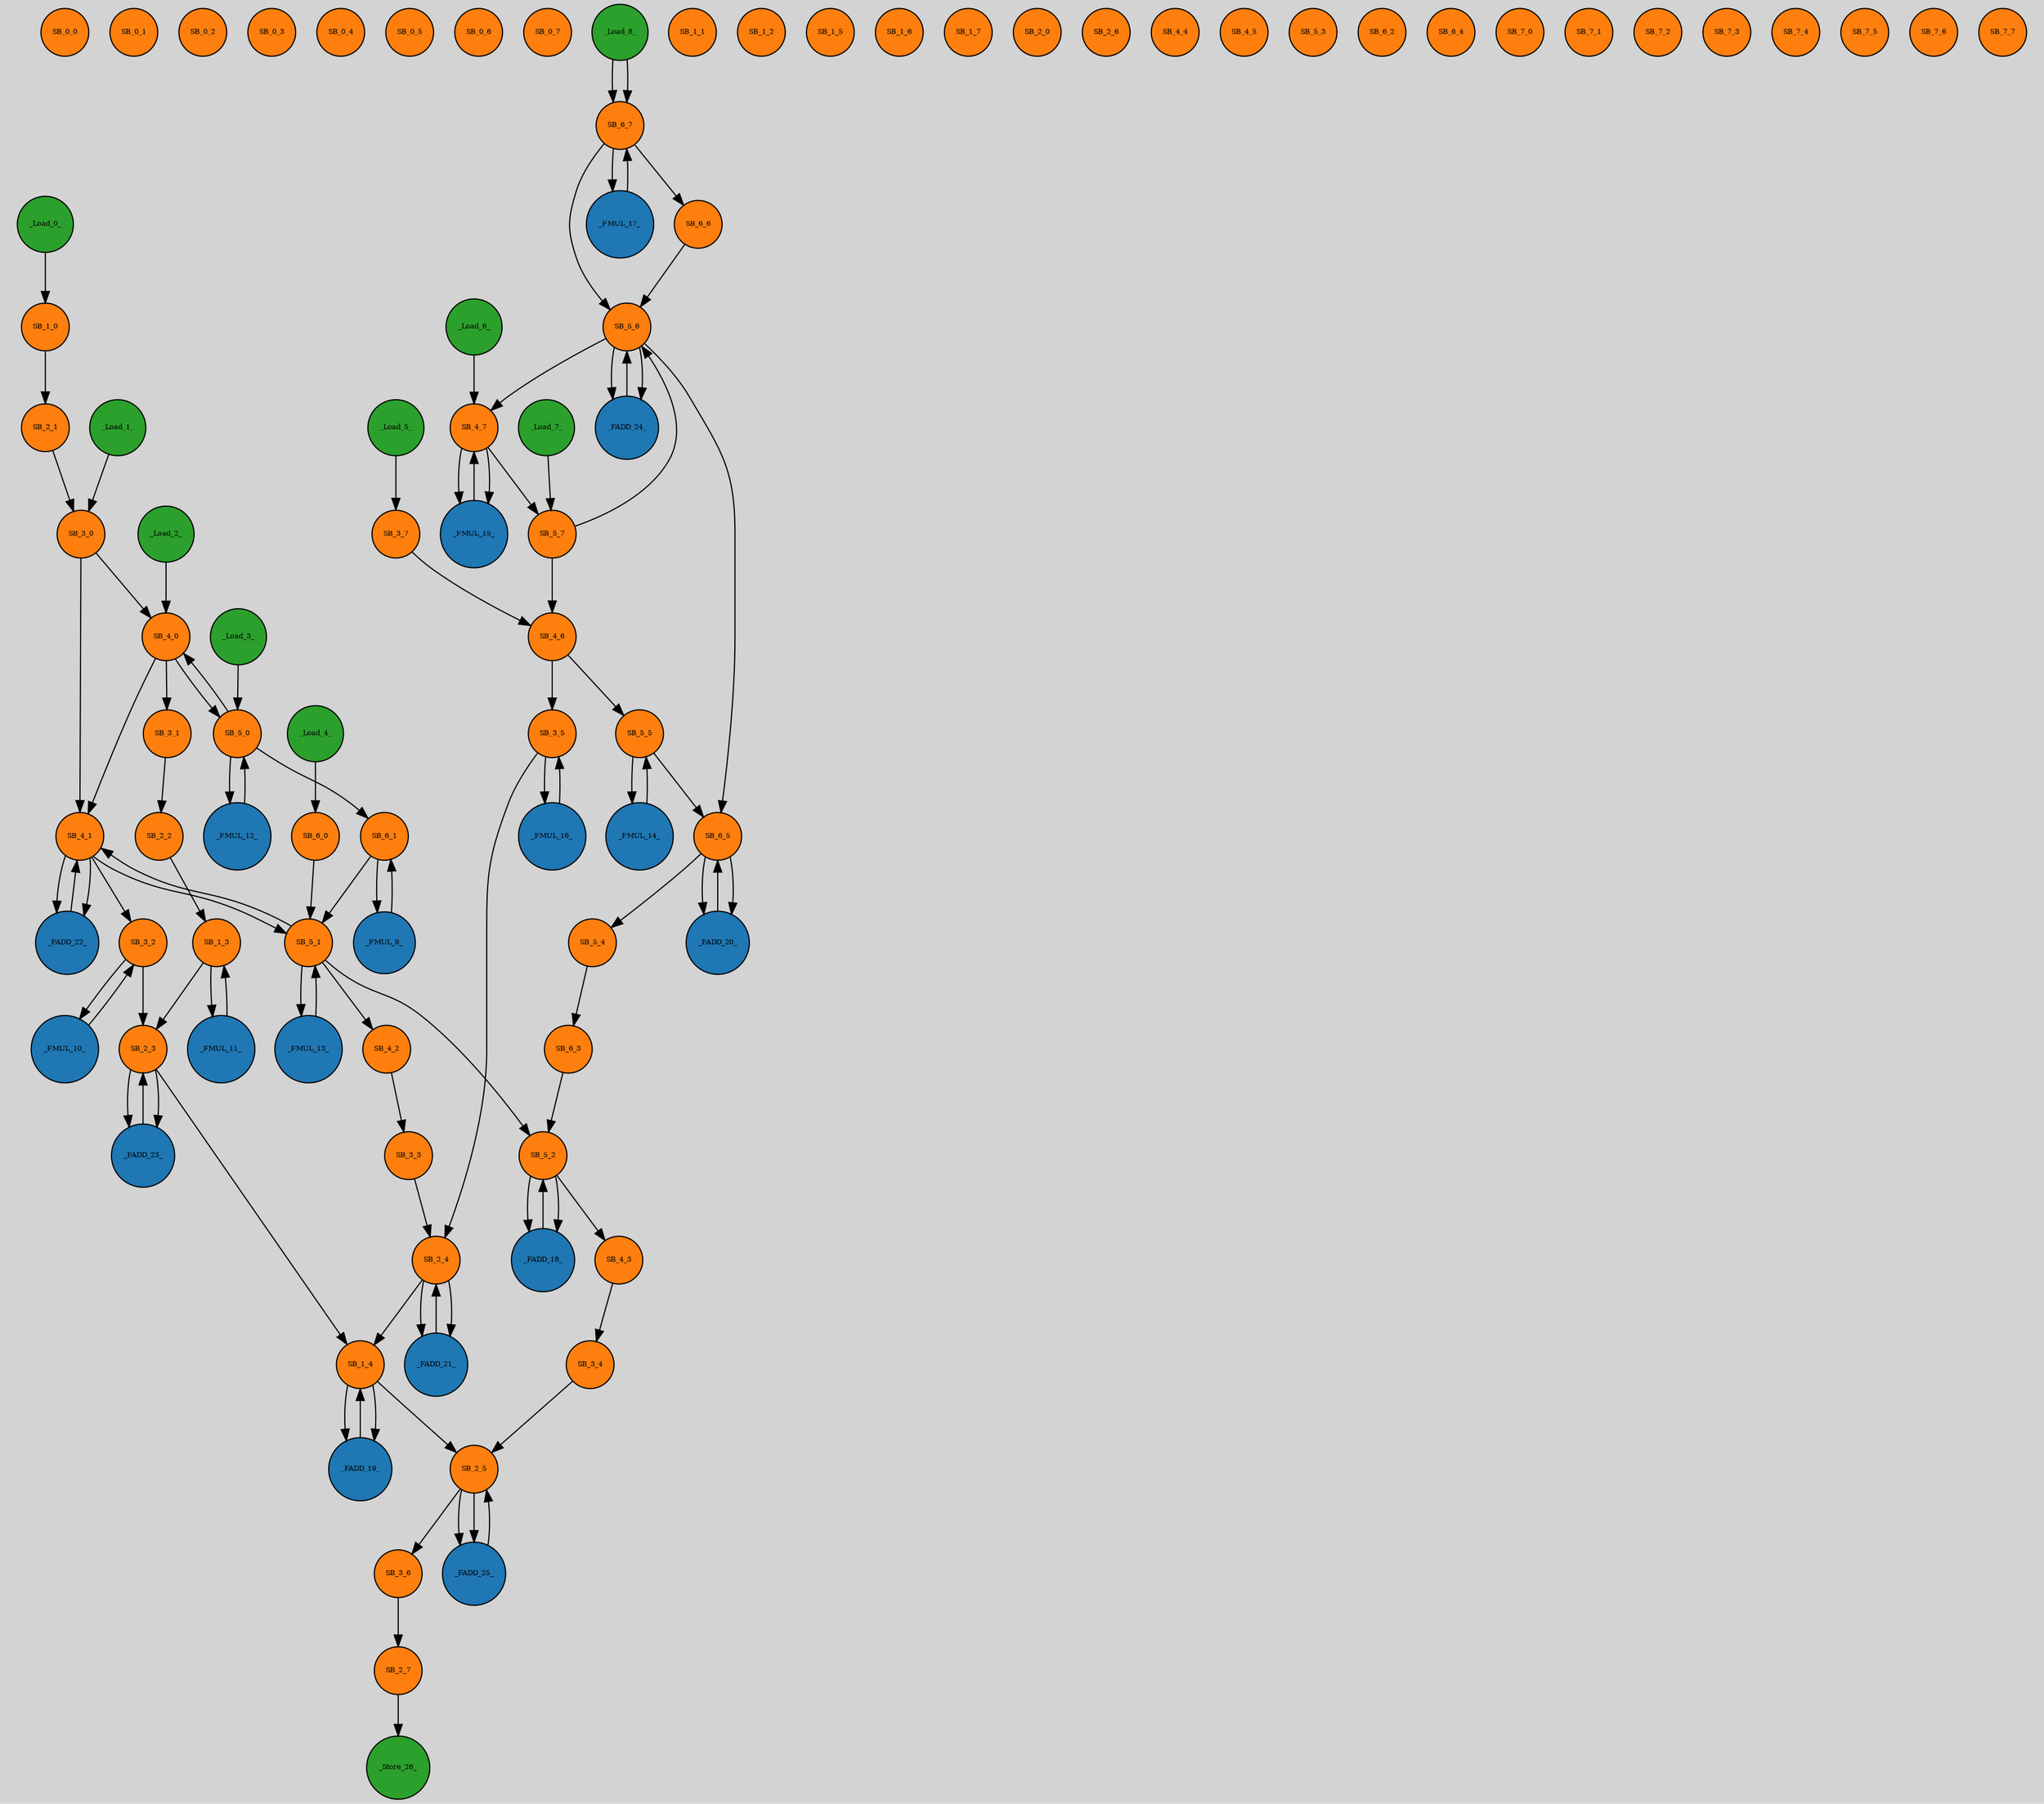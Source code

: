 digraph {
graph [pad="0.212,0.055" bgcolor=lightgray]
node [style=filled]
SB_0_0 [shape="circle" fontsize=6 fillcolor="#ff7f0e" pos="2,0!"]
SB_0_1 [shape="circle" fontsize=6 fillcolor="#ff7f0e" pos="4,0!"]
SB_0_2 [shape="circle" fontsize=6 fillcolor="#ff7f0e" pos="6,0!"]
SB_0_3 [shape="circle" fontsize=6 fillcolor="#ff7f0e" pos="8,0!"]
SB_0_4 [shape="circle" fontsize=6 fillcolor="#ff7f0e" pos="10,0!"]
SB_0_5 [shape="circle" fontsize=6 fillcolor="#ff7f0e" pos="12,0!"]
SB_0_6 [shape="circle" fontsize=6 fillcolor="#ff7f0e" pos="14,0!"]
SB_0_7 [shape="circle" fontsize=6 fillcolor="#ff7f0e" pos="16,0!"]
SB_1_0 [shape="circle" fontsize=6 fillcolor="#ff7f0e" pos="2,-2!"]
SB_1_1 [shape="circle" fontsize=6 fillcolor="#ff7f0e" pos="4,-2!"]
SB_1_2 [shape="circle" fontsize=6 fillcolor="#ff7f0e" pos="6,-2!"]
SB_1_3 [shape="circle" fontsize=6 fillcolor="#ff7f0e" pos="8,-2!"]
SB_1_4 [shape="circle" fontsize=6 fillcolor="#ff7f0e" pos="10,-2!"]
SB_1_5 [shape="circle" fontsize=6 fillcolor="#ff7f0e" pos="12,-2!"]
SB_1_6 [shape="circle" fontsize=6 fillcolor="#ff7f0e" pos="14,-2!"]
SB_1_7 [shape="circle" fontsize=6 fillcolor="#ff7f0e" pos="16,-2!"]
SB_2_0 [shape="circle" fontsize=6 fillcolor="#ff7f0e" pos="2,-4!"]
SB_2_1 [shape="circle" fontsize=6 fillcolor="#ff7f0e" pos="4,-4!"]
SB_2_2 [shape="circle" fontsize=6 fillcolor="#ff7f0e" pos="6,-4!"]
SB_2_3 [shape="circle" fontsize=6 fillcolor="#ff7f0e" pos="8,-4!"]
SB_2_4 [shape="circle" fontsize=6 fillcolor="#ff7f0e" pos="10,-4!"]
SB_2_5 [shape="circle" fontsize=6 fillcolor="#ff7f0e" pos="12,-4!"]
SB_2_6 [shape="circle" fontsize=6 fillcolor="#ff7f0e" pos="14,-4!"]
SB_2_7 [shape="circle" fontsize=6 fillcolor="#ff7f0e" pos="16,-4!"]
SB_3_0 [shape="circle" fontsize=6 fillcolor="#ff7f0e" pos="2,-6!"]
SB_3_1 [shape="circle" fontsize=6 fillcolor="#ff7f0e" pos="4,-6!"]
SB_3_2 [shape="circle" fontsize=6 fillcolor="#ff7f0e" pos="6,-6!"]
SB_3_3 [shape="circle" fontsize=6 fillcolor="#ff7f0e" pos="8,-6!"]
SB_3_4 [shape="circle" fontsize=6 fillcolor="#ff7f0e" pos="10,-6!"]
SB_3_5 [shape="circle" fontsize=6 fillcolor="#ff7f0e" pos="12,-6!"]
SB_3_6 [shape="circle" fontsize=6 fillcolor="#ff7f0e" pos="14,-6!"]
SB_3_7 [shape="circle" fontsize=6 fillcolor="#ff7f0e" pos="16,-6!"]
SB_4_0 [shape="circle" fontsize=6 fillcolor="#ff7f0e" pos="2,-8!"]
SB_4_1 [shape="circle" fontsize=6 fillcolor="#ff7f0e" pos="4,-8!"]
SB_4_2 [shape="circle" fontsize=6 fillcolor="#ff7f0e" pos="6,-8!"]
SB_4_3 [shape="circle" fontsize=6 fillcolor="#ff7f0e" pos="8,-8!"]
SB_4_4 [shape="circle" fontsize=6 fillcolor="#ff7f0e" pos="10,-8!"]
SB_4_5 [shape="circle" fontsize=6 fillcolor="#ff7f0e" pos="12,-8!"]
SB_4_6 [shape="circle" fontsize=6 fillcolor="#ff7f0e" pos="14,-8!"]
SB_4_7 [shape="circle" fontsize=6 fillcolor="#ff7f0e" pos="16,-8!"]
SB_5_0 [shape="circle" fontsize=6 fillcolor="#ff7f0e" pos="2,-10!"]
SB_5_1 [shape="circle" fontsize=6 fillcolor="#ff7f0e" pos="4,-10!"]
SB_5_2 [shape="circle" fontsize=6 fillcolor="#ff7f0e" pos="6,-10!"]
SB_5_3 [shape="circle" fontsize=6 fillcolor="#ff7f0e" pos="8,-10!"]
SB_5_4 [shape="circle" fontsize=6 fillcolor="#ff7f0e" pos="10,-10!"]
SB_5_5 [shape="circle" fontsize=6 fillcolor="#ff7f0e" pos="12,-10!"]
SB_5_6 [shape="circle" fontsize=6 fillcolor="#ff7f0e" pos="14,-10!"]
SB_5_7 [shape="circle" fontsize=6 fillcolor="#ff7f0e" pos="16,-10!"]
SB_6_0 [shape="circle" fontsize=6 fillcolor="#ff7f0e" pos="2,-12!"]
SB_6_1 [shape="circle" fontsize=6 fillcolor="#ff7f0e" pos="4,-12!"]
SB_6_2 [shape="circle" fontsize=6 fillcolor="#ff7f0e" pos="6,-12!"]
SB_6_3 [shape="circle" fontsize=6 fillcolor="#ff7f0e" pos="8,-12!"]
SB_6_4 [shape="circle" fontsize=6 fillcolor="#ff7f0e" pos="10,-12!"]
SB_6_5 [shape="circle" fontsize=6 fillcolor="#ff7f0e" pos="12,-12!"]
SB_6_6 [shape="circle" fontsize=6 fillcolor="#ff7f0e" pos="14,-12!"]
SB_6_7 [shape="circle" fontsize=6 fillcolor="#ff7f0e" pos="16,-12!"]
SB_7_0 [shape="circle" fontsize=6 fillcolor="#ff7f0e" pos="2,-14!"]
SB_7_1 [shape="circle" fontsize=6 fillcolor="#ff7f0e" pos="4,-14!"]
SB_7_2 [shape="circle" fontsize=6 fillcolor="#ff7f0e" pos="6,-14!"]
SB_7_3 [shape="circle" fontsize=6 fillcolor="#ff7f0e" pos="8,-14!"]
SB_7_4 [shape="circle" fontsize=6 fillcolor="#ff7f0e" pos="10,-14!"]
SB_7_5 [shape="circle" fontsize=6 fillcolor="#ff7f0e" pos="12,-14!"]
SB_7_6 [shape="circle" fontsize=6 fillcolor="#ff7f0e" pos="14,-14!"]
SB_7_7 [shape="circle" fontsize=6 fillcolor="#ff7f0e" pos="16,-14!"]
_FADD_18_ [shape="circle" fontsize=6 fillcolor="#1f77b4" pos="6.5,-11!"]
_FADD_18_ -> SB_5_2
SB_5_2 -> SB_4_3
SB_4_3 -> SB_3_4
SB_3_4 -> SB_2_5
SB_2_5 -> _FADD_25_
_FADD_19_ [shape="circle" fontsize=6 fillcolor="#1f77b4" pos="10.5,-3!"]
_FADD_19_ -> SB_1_4
SB_1_4 -> SB_2_5
SB_2_5 -> _FADD_25_
_FADD_20_ [shape="circle" fontsize=6 fillcolor="#1f77b4" pos="12.5,-13!"]
_FADD_20_ -> SB_6_5
SB_6_5 -> SB_5_4
SB_5_4 -> SB_6_3
SB_6_3 -> SB_5_2
SB_5_2 -> _FADD_18_
_FADD_21_ [shape="circle" fontsize=6 fillcolor="#1f77b4" pos="10.5,-5!"]
_FADD_21_ -> SB_2_4
SB_2_4 -> SB_1_4
SB_1_4 -> _FADD_19_
_FADD_22_ [shape="circle" fontsize=6 fillcolor="#1f77b4" pos="4.5,-9!"]
_FADD_22_ -> SB_4_1
SB_4_1 -> SB_5_1
SB_5_1 -> SB_5_2
SB_5_2 -> _FADD_18_
_FADD_23_ [shape="circle" fontsize=6 fillcolor="#1f77b4" pos="8.5,-5!"]
_FADD_23_ -> SB_2_3
SB_2_3 -> SB_1_4
SB_1_4 -> _FADD_19_
_FADD_24_ [shape="circle" fontsize=6 fillcolor="#1f77b4" pos="14.5,-11!"]
_FADD_24_ -> SB_5_6
SB_5_6 -> SB_6_5
SB_6_5 -> _FADD_20_
_FADD_25_ [shape="circle" fontsize=6 fillcolor="#1f77b4" pos="12.5,-5!"]
_FADD_25_ -> SB_2_5
SB_2_5 -> SB_3_6
SB_3_6 -> SB_2_7
_FMUL_10_ [shape="circle" fontsize=6 fillcolor="#1f77b4" pos="6.5,-7!"]
_FMUL_10_ -> SB_3_2
SB_3_2 -> SB_2_3
SB_2_3 -> _FADD_23_
_FMUL_11_ [shape="circle" fontsize=6 fillcolor="#1f77b4" pos="8.5,-3!"]
_FMUL_11_ -> SB_1_3
SB_1_3 -> SB_2_3
SB_2_3 -> _FADD_23_
_FMUL_12_ [shape="circle" fontsize=6 fillcolor="#1f77b4" pos="2.5,-11!"]
_FMUL_12_ -> SB_5_0
SB_5_0 -> SB_4_0
SB_4_0 -> SB_4_1
SB_4_1 -> _FADD_22_
_FMUL_13_ [shape="circle" fontsize=6 fillcolor="#1f77b4" pos="4.5,-11!"]
_FMUL_13_ -> SB_5_1
SB_5_1 -> SB_4_2
SB_4_2 -> SB_3_3
SB_3_3 -> SB_2_4
SB_2_4 -> _FADD_21_
_FMUL_14_ [shape="circle" fontsize=6 fillcolor="#1f77b4" pos="12.5,-11!"]
_FMUL_14_ -> SB_5_5
SB_5_5 -> SB_6_5
SB_6_5 -> _FADD_20_
_FMUL_15_ [shape="circle" fontsize=6 fillcolor="#1f77b4" pos="16.5,-9!"]
_FMUL_15_ -> SB_4_7
SB_4_7 -> SB_5_7
SB_5_7 -> SB_5_6
SB_5_6 -> _FADD_24_
_FMUL_16_ [shape="circle" fontsize=6 fillcolor="#1f77b4" pos="12.5,-7!"]
_FMUL_16_ -> SB_3_5
SB_3_5 -> SB_2_4
SB_2_4 -> _FADD_21_
_FMUL_17_ [shape="circle" fontsize=6 fillcolor="#1f77b4" pos="16.5,-13!"]
_FMUL_17_ -> SB_6_7
SB_6_7 -> SB_6_6
SB_6_6 -> SB_5_6
SB_5_6 -> _FADD_24_
_FMUL_9_ [shape="circle" fontsize=6 fillcolor="#1f77b4" pos="4.5,-13!"]
_FMUL_9_ -> SB_6_1
SB_6_1 -> SB_5_1
SB_5_1 -> SB_4_1
SB_4_1 -> _FADD_22_
_Load_0_ [shape="circle" fontsize=6 fillcolor="#2ca02c" pos="0,-2!"]
_Load_0_ -> SB_1_0
SB_1_0 -> SB_2_1
SB_2_1 -> SB_3_0
SB_3_0 -> SB_4_0
SB_4_0 -> SB_5_0
SB_5_0 -> SB_6_1
SB_6_1 -> _FMUL_9_
_Load_1_ [shape="circle" fontsize=6 fillcolor="#2ca02c" pos="0,-6!"]
_Load_1_ -> SB_3_0
SB_3_0 -> SB_4_1
SB_4_1 -> SB_3_2
SB_3_2 -> _FMUL_10_
_Load_2_ [shape="circle" fontsize=6 fillcolor="#2ca02c" pos="0,-8!"]
_Load_2_ -> SB_4_0
SB_4_0 -> SB_3_1
SB_3_1 -> SB_2_2
SB_2_2 -> SB_1_3
SB_1_3 -> _FMUL_11_
_Load_3_ [shape="circle" fontsize=6 fillcolor="#2ca02c" pos="0,-10!"]
_Load_3_ -> SB_5_0
SB_5_0 -> _FMUL_12_
_Load_4_ [shape="circle" fontsize=6 fillcolor="#2ca02c" pos="0,-12!"]
_Load_4_ -> SB_6_0
SB_6_0 -> SB_5_1
SB_5_1 -> _FMUL_13_
_Load_5_ [shape="circle" fontsize=6 fillcolor="#2ca02c" pos="18,-6!"]
_Load_5_ -> SB_3_7
SB_3_7 -> SB_4_6
SB_4_6 -> SB_5_5
SB_5_5 -> _FMUL_14_
_Load_6_ [shape="circle" fontsize=6 fillcolor="#2ca02c" pos="18,-8!"]
_Load_6_ -> SB_4_7
SB_4_7 -> _FMUL_15_
_Load_7_ [shape="circle" fontsize=6 fillcolor="#2ca02c" pos="18,-10!"]
_Load_7_ -> SB_5_7
SB_5_7 -> SB_4_6
SB_4_6 -> SB_3_5
SB_3_5 -> _FMUL_16_
_Load_8_ [shape="circle" fontsize=6 fillcolor="#2ca02c" pos="18,-12!"]
_Load_8_ -> SB_6_7
SB_6_7 -> _FMUL_17_
_Load_8_ -> SB_6_7
SB_6_7 -> SB_5_6
SB_5_6 -> SB_4_7
SB_4_7 -> _FMUL_15_
_Store_26_ [shape="circle" fontsize=6 fillcolor="#2ca02c" pos="18,-4!"]
SB_2_7 -> _Store_26_
}
